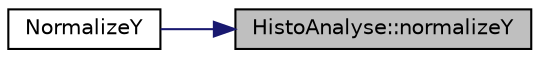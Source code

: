 digraph "HistoAnalyse::normalizeY"
{
 // LATEX_PDF_SIZE
  edge [fontname="Helvetica",fontsize="10",labelfontname="Helvetica",labelfontsize="10"];
  node [fontname="Helvetica",fontsize="10",shape=record];
  rankdir="RL";
  Node1 [label="HistoAnalyse::normalizeY",height=0.2,width=0.4,color="black", fillcolor="grey75", style="filled", fontcolor="black",tooltip=" "];
  Node1 -> Node2 [dir="back",color="midnightblue",fontsize="10",style="solid",fontname="Helvetica"];
  Node2 [label="NormalizeY",height=0.2,width=0.4,color="black", fillcolor="white", style="filled",URL="$_histo_analyse_8hpp.html#ad43a379914e8dca6872fe495dbfc7127",tooltip=" "];
}
